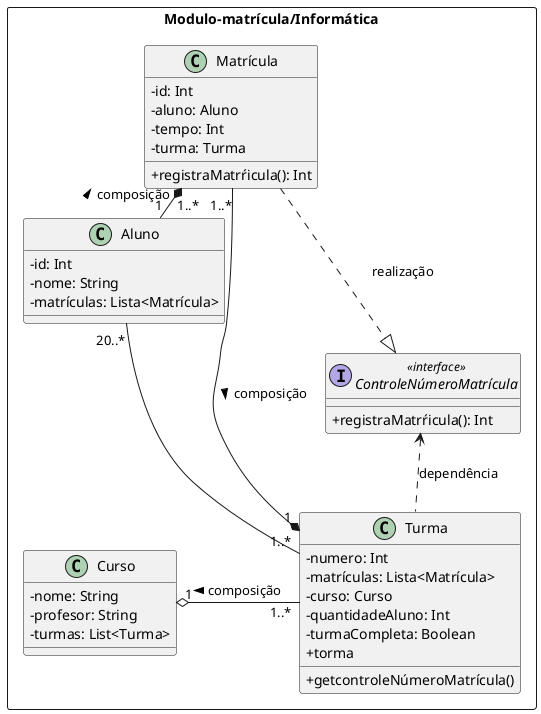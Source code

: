 @startuml matriculaInformatica
skinparam ClassAttributeIconSize 0

package Modulo-matrícula/Informática <<Rectangle>> {

    class Aluno {
    - id: Int
    - nome: String
    - matrículas: Lista<Matrícula>
  }

  Aluno "1" -l-* "1..*" Matrícula: composição >

  class Matrícula {
    - id: Int
    - aluno: Aluno
    - tempo: Int
    - turma: Turma
    + registraMatrŕicula(): Int
  }

  Matrícula ..|> ControleNúmeroMatrícula: realização


  interface ControleNúmeroMatrícula <<interface>> {
    + registraMatrŕicula(): Int
  }

  ControleNúmeroMatrícula <.. Turma: dependência

  Matrícula "1..*" --* "1" Turma: composição >

  class Turma {
    - numero: Int
    - matrículas: Lista<Matrícula>
    - curso: Curso
    - quantidadeAluno: Int
    - turmaCompleta: Boolean
    + getcontroleNúmeroMatrícula()
    + torma
  }

  Turma "1..*"  -l-o "1" Curso: composição >
  Turma "1..*"  -l- "20..*" Aluno

  class Curso {
    - nome: String
    - profesor: String
    - turmas: List<Turma>
  }

}
@enduml